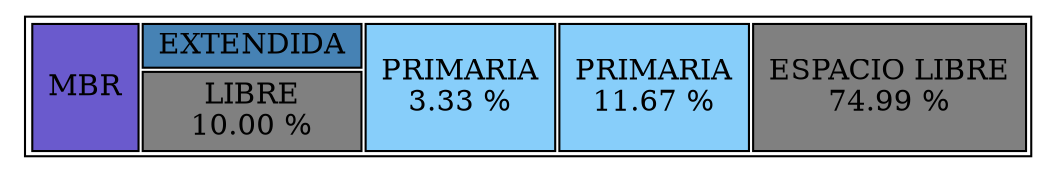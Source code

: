 digraph { 
node [ shape=none ] 
TablaReportNodo [ label = < <table border="1"> 
<tr> 
 <td bgcolor='SlateBlue'  ROWSPAN='3'> MBR </td>
 <td bgcolor='SteelBlue' COLSPAN='1'> EXTENDIDA </td>
 <td bgcolor='LightSkyBlue' ROWSPAN='3'> PRIMARIA <br/> 3.33 % </td>
 <td bgcolor='LightSkyBlue' ROWSPAN='3'> PRIMARIA <br/> 11.67 % </td>
 <td bgcolor='#808080'  ROWSPAN='3'> ESPACIO LIBRE <br/> 74.99 % </td> 
</tr>

<tr> 
 <td bgcolor='#808080' ROWSPAN='2'> LIBRE <br/> 10.00 % </td>
</tr>

</table> > ]
}